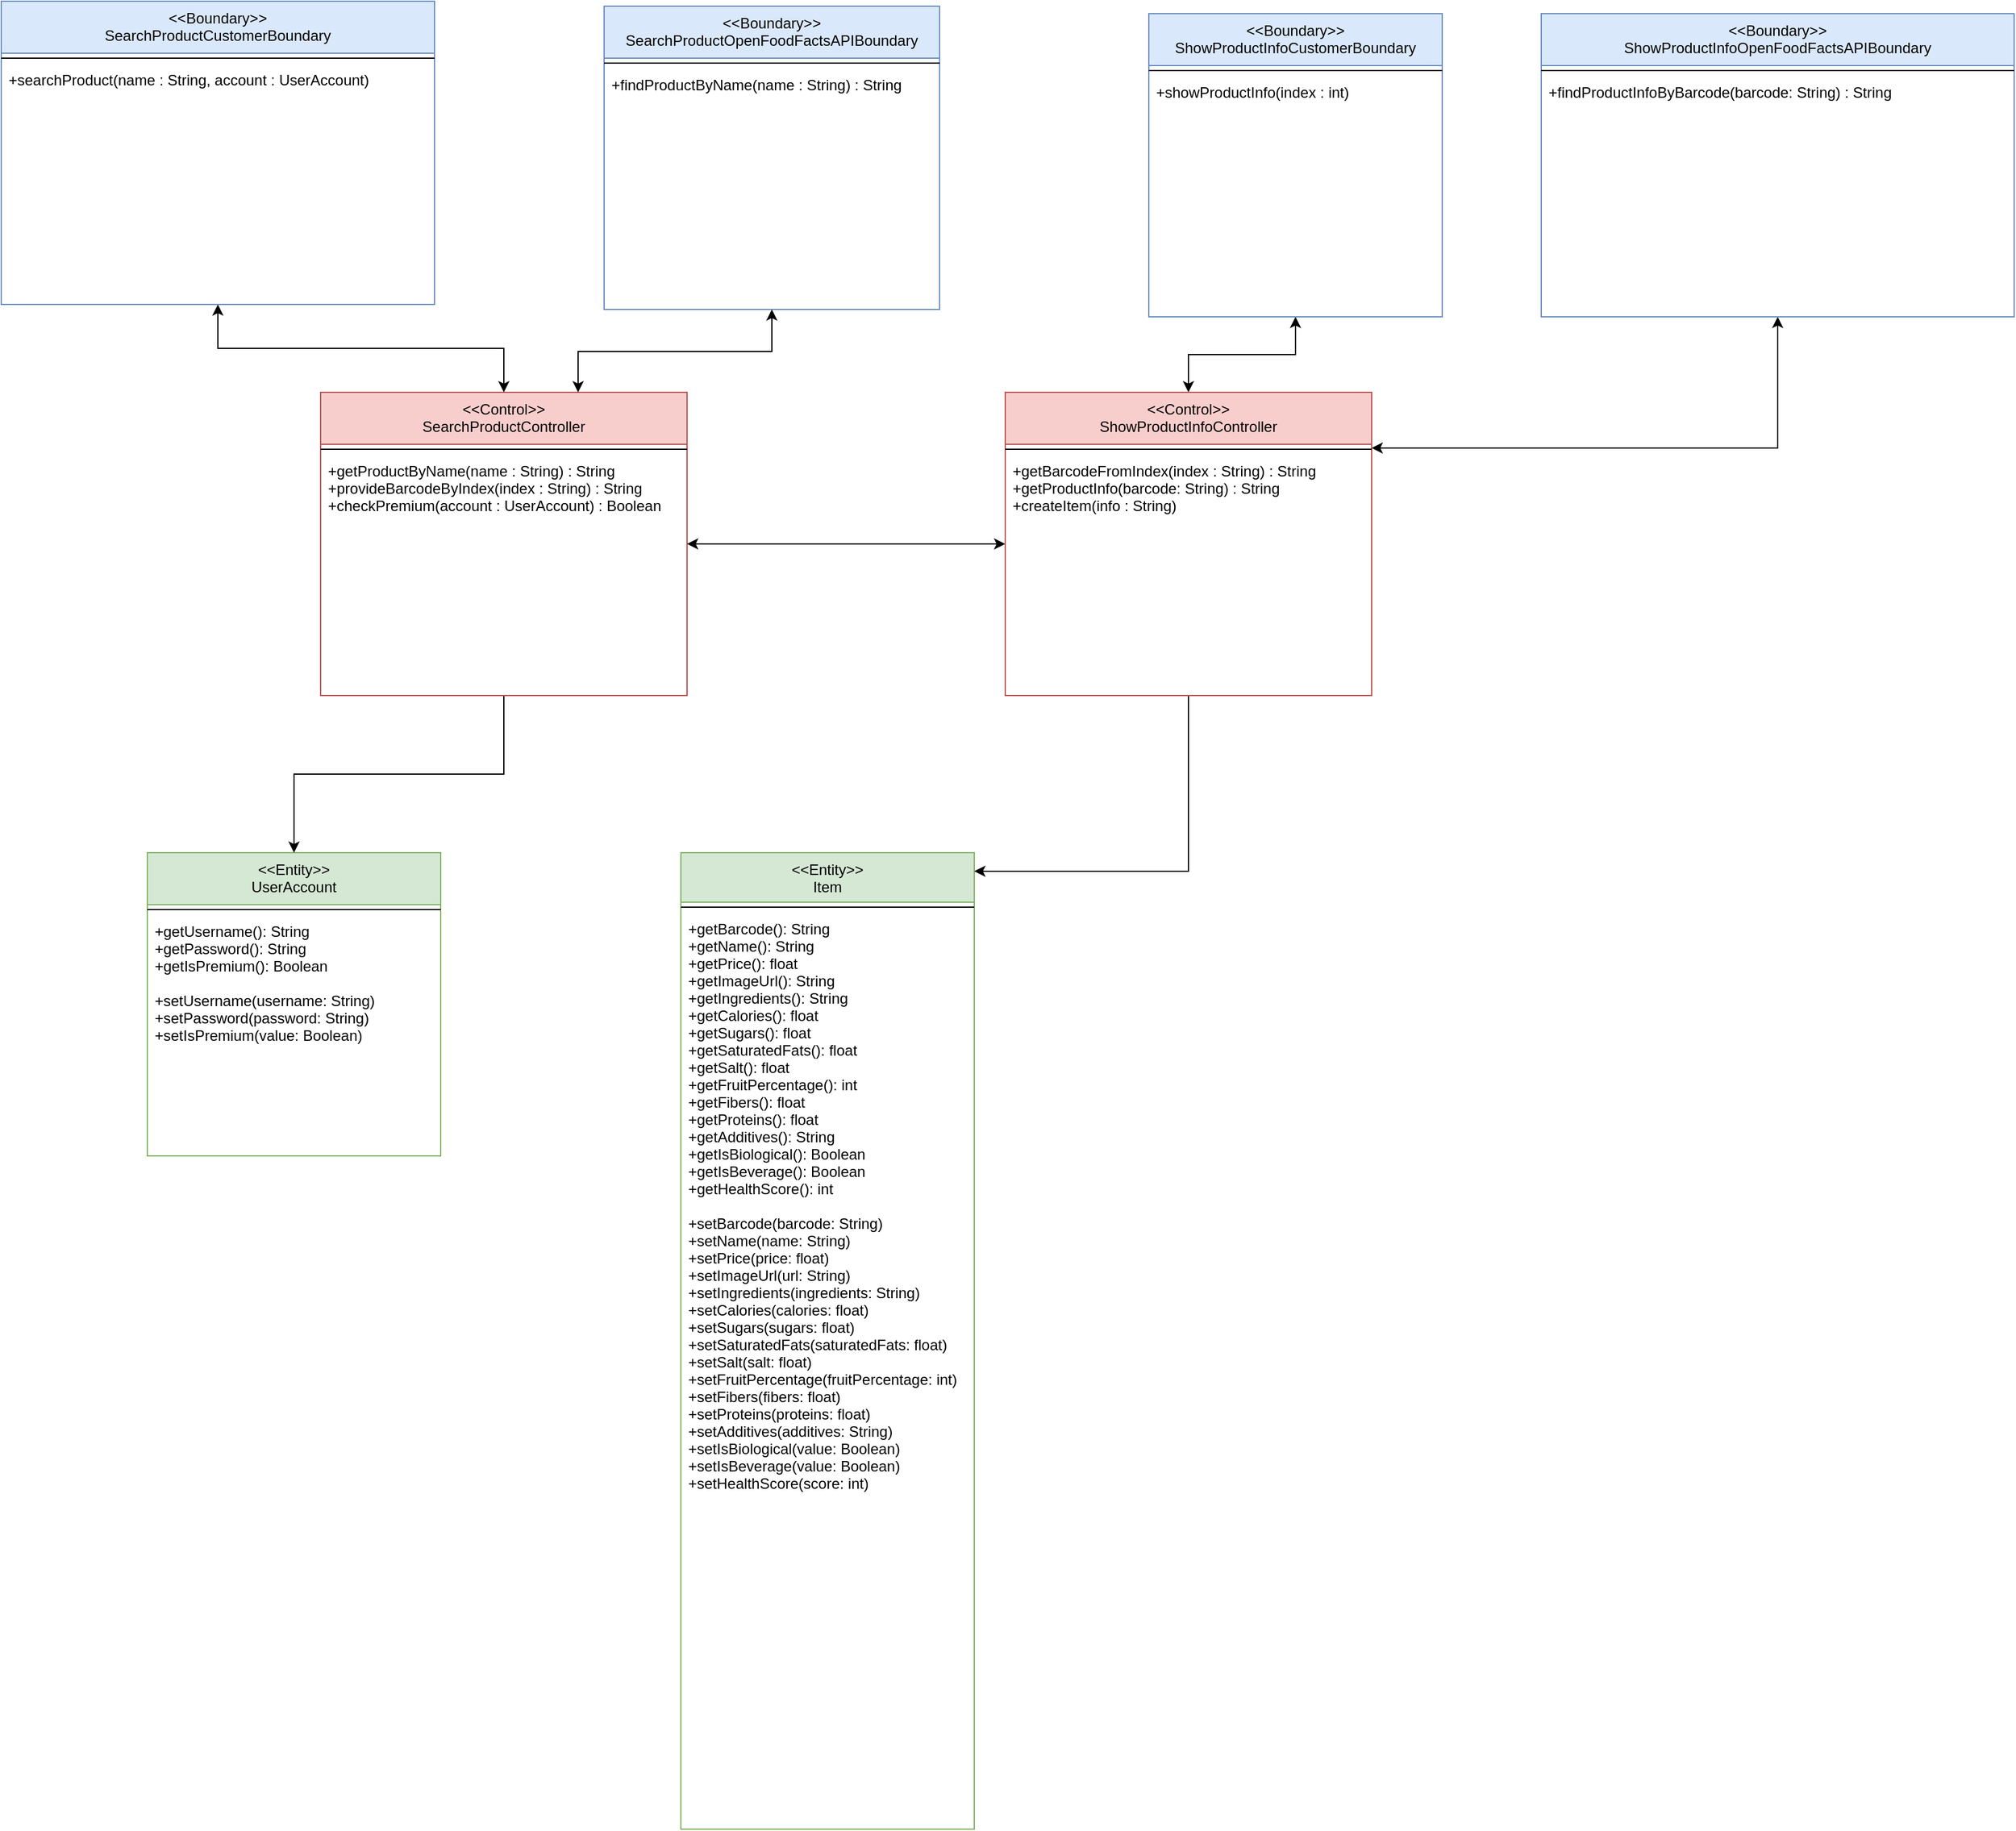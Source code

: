 <mxfile version="20.8.13" type="device"><diagram id="9ATUxC_BQeHrpqCySrRf" name="Pagina-3"><mxGraphModel dx="2074" dy="1124" grid="0" gridSize="10" guides="1" tooltips="1" connect="1" arrows="1" fold="1" page="1" pageScale="1" pageWidth="1169" pageHeight="827" math="0" shadow="0"><root><mxCell id="0"/><mxCell id="1" parent="0"/><mxCell id="0wGv4qHq0sfZZ5f9qhN5-1" value="&lt;&lt;Entity&gt;&gt;&#10;UserAccount" style="swimlane;fontStyle=0;align=center;verticalAlign=top;childLayout=stackLayout;horizontal=1;startSize=42;horizontalStack=0;resizeParent=1;resizeLast=0;collapsible=1;marginBottom=0;rounded=0;shadow=0;strokeWidth=1;fillColor=#d5e8d4;strokeColor=#82b366;" parent="1" vertex="1"><mxGeometry x="882" y="724" width="237" height="245" as="geometry"><mxRectangle x="894.5" y="841" width="160" height="54" as="alternateBounds"/></mxGeometry></mxCell><mxCell id="0wGv4qHq0sfZZ5f9qhN5-3" value="" style="line;html=1;strokeWidth=1;align=left;verticalAlign=middle;spacingTop=-1;spacingLeft=3;spacingRight=3;rotatable=0;labelPosition=right;points=[];portConstraint=eastwest;" parent="0wGv4qHq0sfZZ5f9qhN5-1" vertex="1"><mxGeometry y="42" width="237" height="8" as="geometry"/></mxCell><mxCell id="0wGv4qHq0sfZZ5f9qhN5-4" value="+getUsername(): String&#10;+getPassword(): String&#10;+getIsPremium(): Boolean&#10;&#10;+setUsername(username: String)&#10;+setPassword(password: String)&#10;+setIsPremium(value: Boolean)&#10;" style="text;align=left;verticalAlign=top;spacingLeft=4;spacingRight=4;overflow=hidden;rotatable=0;points=[[0,0.5],[1,0.5]];portConstraint=eastwest;" parent="0wGv4qHq0sfZZ5f9qhN5-1" vertex="1"><mxGeometry y="50" width="237" height="118" as="geometry"/></mxCell><mxCell id="0wGv4qHq0sfZZ5f9qhN5-8" value="&lt;&lt;Entity&gt;&gt;&#10;Item" style="swimlane;fontStyle=0;align=center;verticalAlign=top;childLayout=stackLayout;horizontal=1;startSize=40;horizontalStack=0;resizeParent=1;resizeLast=0;collapsible=1;marginBottom=0;rounded=0;shadow=0;strokeWidth=1;fillColor=#d5e8d4;strokeColor=#82b366;" parent="1" vertex="1"><mxGeometry x="1313" y="724" width="237" height="789" as="geometry"><mxRectangle x="1407.5" y="893" width="160" height="49.5" as="alternateBounds"/></mxGeometry></mxCell><mxCell id="0wGv4qHq0sfZZ5f9qhN5-10" value="" style="line;html=1;strokeWidth=1;align=left;verticalAlign=middle;spacingTop=-1;spacingLeft=3;spacingRight=3;rotatable=0;labelPosition=right;points=[];portConstraint=eastwest;" parent="0wGv4qHq0sfZZ5f9qhN5-8" vertex="1"><mxGeometry y="40" width="237" height="8" as="geometry"/></mxCell><mxCell id="0wGv4qHq0sfZZ5f9qhN5-11" value="+getBarcode(): String&#10;+getName(): String&#10;+getPrice(): float&#10;+getImageUrl(): String&#10;+getIngredients(): String&#10;+getCalories(): float&#10;+getSugars(): float&#10;+getSaturatedFats(): float&#10;+getSalt(): float&#10;+getFruitPercentage(): int&#10;+getFibers(): float&#10;+getProteins(): float&#10;+getAdditives(): String&#10;+getIsBiological(): Boolean&#10;+getIsBeverage(): Boolean&#10;+getHealthScore(): int&#10;&#10;+setBarcode(barcode: String)&#10;+setName(name: String)&#10;+setPrice(price: float)&#10;+setImageUrl(url: String)&#10;+setIngredients(ingredients: String)&#10;+setCalories(calories: float)&#10;+setSugars(sugars: float)&#10;+setSaturatedFats(saturatedFats: float)&#10;+setSalt(salt: float)&#10;+setFruitPercentage(fruitPercentage: int)&#10;+setFibers(fibers: float)&#10;+setProteins(proteins: float)&#10;+setAdditives(additives: String)&#10;+setIsBiological(value: Boolean)&#10;+setIsBeverage(value: Boolean)&#10;+setHealthScore(score: int)&#10; " style="text;align=left;verticalAlign=top;spacingLeft=4;spacingRight=4;overflow=hidden;rotatable=0;points=[[0,0.5],[1,0.5]];portConstraint=eastwest;" parent="0wGv4qHq0sfZZ5f9qhN5-8" vertex="1"><mxGeometry y="48" width="237" height="484" as="geometry"/></mxCell><mxCell id="Lshx-CbF77kqEwUvcFQ_-1" style="edgeStyle=orthogonalEdgeStyle;rounded=0;orthogonalLoop=1;jettySize=auto;html=1;" parent="1" source="ZNB9zK6mtr4_qiI8joUd-6" target="0wGv4qHq0sfZZ5f9qhN5-1" edge="1"><mxGeometry relative="1" as="geometry"/></mxCell><mxCell id="ZNB9zK6mtr4_qiI8joUd-6" value="&lt;&lt;Control&gt;&gt;&#10;SearchProductController" style="swimlane;fontStyle=0;align=center;verticalAlign=top;childLayout=stackLayout;horizontal=1;startSize=42;horizontalStack=0;resizeParent=1;resizeLast=0;collapsible=1;marginBottom=0;rounded=0;shadow=0;strokeWidth=1;fillColor=#f8cecc;strokeColor=#b85450;" parent="1" vertex="1"><mxGeometry x="1022" y="352" width="296" height="245" as="geometry"><mxRectangle x="894.5" y="841" width="160" height="54" as="alternateBounds"/></mxGeometry></mxCell><mxCell id="ZNB9zK6mtr4_qiI8joUd-8" value="" style="line;html=1;strokeWidth=1;align=left;verticalAlign=middle;spacingTop=-1;spacingLeft=3;spacingRight=3;rotatable=0;labelPosition=right;points=[];portConstraint=eastwest;" parent="ZNB9zK6mtr4_qiI8joUd-6" vertex="1"><mxGeometry y="42" width="296" height="8" as="geometry"/></mxCell><mxCell id="ZNB9zK6mtr4_qiI8joUd-9" value="+getProductByName(name : String) : String&#10;+provideBarcodeByIndex(index : String) : String&#10;+checkPremium(account : UserAccount) : Boolean" style="text;align=left;verticalAlign=top;spacingLeft=4;spacingRight=4;overflow=hidden;rotatable=0;points=[[0,0.5],[1,0.5]];portConstraint=eastwest;" parent="ZNB9zK6mtr4_qiI8joUd-6" vertex="1"><mxGeometry y="50" width="296" height="118" as="geometry"/></mxCell><mxCell id="H68f70zl6MkhEmkTlvmM-1" style="edgeStyle=orthogonalEdgeStyle;rounded=0;orthogonalLoop=1;jettySize=auto;html=1;startArrow=classic;startFill=1;endArrow=classic;endFill=1;" parent="1" source="ZNB9zK6mtr4_qiI8joUd-10" target="ZNB9zK6mtr4_qiI8joUd-6" edge="1"><mxGeometry relative="1" as="geometry"/></mxCell><mxCell id="ZNB9zK6mtr4_qiI8joUd-10" value="&lt;&lt;Boundary&gt;&gt;&#10;SearchProductCustomerBoundary" style="swimlane;fontStyle=0;align=center;verticalAlign=top;childLayout=stackLayout;horizontal=1;startSize=42;horizontalStack=0;resizeParent=1;resizeLast=0;collapsible=1;marginBottom=0;rounded=0;shadow=0;strokeWidth=1;fillColor=#dae8fc;strokeColor=#6c8ebf;" parent="1" vertex="1"><mxGeometry x="764" y="36" width="350" height="245" as="geometry"><mxRectangle x="894.5" y="841" width="160" height="54" as="alternateBounds"/></mxGeometry></mxCell><mxCell id="ZNB9zK6mtr4_qiI8joUd-12" value="" style="line;html=1;strokeWidth=1;align=left;verticalAlign=middle;spacingTop=-1;spacingLeft=3;spacingRight=3;rotatable=0;labelPosition=right;points=[];portConstraint=eastwest;" parent="ZNB9zK6mtr4_qiI8joUd-10" vertex="1"><mxGeometry y="42" width="350" height="8" as="geometry"/></mxCell><mxCell id="ZNB9zK6mtr4_qiI8joUd-13" value="+searchProduct(name : String, account : UserAccount)" style="text;align=left;verticalAlign=top;spacingLeft=4;spacingRight=4;overflow=hidden;rotatable=0;points=[[0,0.5],[1,0.5]];portConstraint=eastwest;" parent="ZNB9zK6mtr4_qiI8joUd-10" vertex="1"><mxGeometry y="50" width="350" height="118" as="geometry"/></mxCell><mxCell id="H68f70zl6MkhEmkTlvmM-5" style="edgeStyle=orthogonalEdgeStyle;rounded=0;orthogonalLoop=1;jettySize=auto;html=1;startArrow=classic;startFill=1;endArrow=classic;endFill=1;" parent="1" source="ZNB9zK6mtr4_qiI8joUd-18" target="ZNB9zK6mtr4_qiI8joUd-6" edge="1"><mxGeometry relative="1" as="geometry"><Array as="points"><mxPoint x="1387" y="319"/><mxPoint x="1230" y="319"/></Array></mxGeometry></mxCell><mxCell id="ZNB9zK6mtr4_qiI8joUd-18" value="&lt;&lt;Boundary&gt;&gt;&#10;SearchProductOpenFoodFactsAPIBoundary" style="swimlane;fontStyle=0;align=center;verticalAlign=top;childLayout=stackLayout;horizontal=1;startSize=42;horizontalStack=0;resizeParent=1;resizeLast=0;collapsible=1;marginBottom=0;rounded=0;shadow=0;strokeWidth=1;fillColor=#dae8fc;strokeColor=#6c8ebf;" parent="1" vertex="1"><mxGeometry x="1251" y="40" width="271" height="245" as="geometry"><mxRectangle x="894.5" y="841" width="160" height="54" as="alternateBounds"/></mxGeometry></mxCell><mxCell id="ZNB9zK6mtr4_qiI8joUd-19" value="" style="line;html=1;strokeWidth=1;align=left;verticalAlign=middle;spacingTop=-1;spacingLeft=3;spacingRight=3;rotatable=0;labelPosition=right;points=[];portConstraint=eastwest;" parent="ZNB9zK6mtr4_qiI8joUd-18" vertex="1"><mxGeometry y="42" width="271" height="8" as="geometry"/></mxCell><mxCell id="ZNB9zK6mtr4_qiI8joUd-20" value="+findProductByName(name : String) : String" style="text;align=left;verticalAlign=top;spacingLeft=4;spacingRight=4;overflow=hidden;rotatable=0;points=[[0,0.5],[1,0.5]];portConstraint=eastwest;" parent="ZNB9zK6mtr4_qiI8joUd-18" vertex="1"><mxGeometry y="50" width="271" height="118" as="geometry"/></mxCell><mxCell id="H68f70zl6MkhEmkTlvmM-9" style="edgeStyle=orthogonalEdgeStyle;rounded=0;orthogonalLoop=1;jettySize=auto;html=1;startArrow=classic;startFill=1;endArrow=classic;endFill=1;" parent="1" source="H68f70zl6MkhEmkTlvmM-2" target="H68f70zl6MkhEmkTlvmM-6" edge="1"><mxGeometry relative="1" as="geometry"/></mxCell><mxCell id="H68f70zl6MkhEmkTlvmM-2" value="&lt;&lt;Boundary&gt;&gt;&#10;ShowProductInfoCustomerBoundary" style="swimlane;fontStyle=0;align=center;verticalAlign=top;childLayout=stackLayout;horizontal=1;startSize=42;horizontalStack=0;resizeParent=1;resizeLast=0;collapsible=1;marginBottom=0;rounded=0;shadow=0;strokeWidth=1;fillColor=#dae8fc;strokeColor=#6c8ebf;" parent="1" vertex="1"><mxGeometry x="1691" y="46" width="237" height="245" as="geometry"><mxRectangle x="894.5" y="841" width="160" height="54" as="alternateBounds"/></mxGeometry></mxCell><mxCell id="H68f70zl6MkhEmkTlvmM-3" value="" style="line;html=1;strokeWidth=1;align=left;verticalAlign=middle;spacingTop=-1;spacingLeft=3;spacingRight=3;rotatable=0;labelPosition=right;points=[];portConstraint=eastwest;" parent="H68f70zl6MkhEmkTlvmM-2" vertex="1"><mxGeometry y="42" width="237" height="8" as="geometry"/></mxCell><mxCell id="H68f70zl6MkhEmkTlvmM-4" value="+showProductInfo(index : int)" style="text;align=left;verticalAlign=top;spacingLeft=4;spacingRight=4;overflow=hidden;rotatable=0;points=[[0,0.5],[1,0.5]];portConstraint=eastwest;" parent="H68f70zl6MkhEmkTlvmM-2" vertex="1"><mxGeometry y="50" width="237" height="118" as="geometry"/></mxCell><mxCell id="H68f70zl6MkhEmkTlvmM-13" style="edgeStyle=orthogonalEdgeStyle;rounded=0;orthogonalLoop=1;jettySize=auto;html=1;startArrow=classic;startFill=1;endArrow=classic;endFill=1;" parent="1" source="H68f70zl6MkhEmkTlvmM-6" target="H68f70zl6MkhEmkTlvmM-10" edge="1"><mxGeometry relative="1" as="geometry"><Array as="points"><mxPoint x="2199" y="397"/></Array></mxGeometry></mxCell><mxCell id="H68f70zl6MkhEmkTlvmM-14" style="edgeStyle=orthogonalEdgeStyle;rounded=0;orthogonalLoop=1;jettySize=auto;html=1;startArrow=classic;startFill=1;endArrow=classic;endFill=1;" parent="1" source="H68f70zl6MkhEmkTlvmM-6" target="ZNB9zK6mtr4_qiI8joUd-6" edge="1"><mxGeometry relative="1" as="geometry"/></mxCell><mxCell id="Lshx-CbF77kqEwUvcFQ_-2" style="edgeStyle=orthogonalEdgeStyle;rounded=0;orthogonalLoop=1;jettySize=auto;html=1;startArrow=none;startFill=0;" parent="1" source="H68f70zl6MkhEmkTlvmM-6" target="0wGv4qHq0sfZZ5f9qhN5-8" edge="1"><mxGeometry relative="1" as="geometry"><Array as="points"><mxPoint x="1723" y="739"/></Array></mxGeometry></mxCell><mxCell id="H68f70zl6MkhEmkTlvmM-6" value="&lt;&lt;Control&gt;&gt;&#10;ShowProductInfoController" style="swimlane;fontStyle=0;align=center;verticalAlign=top;childLayout=stackLayout;horizontal=1;startSize=42;horizontalStack=0;resizeParent=1;resizeLast=0;collapsible=1;marginBottom=0;rounded=0;shadow=0;strokeWidth=1;fillColor=#f8cecc;strokeColor=#b85450;" parent="1" vertex="1"><mxGeometry x="1575" y="352" width="296" height="245" as="geometry"><mxRectangle x="894.5" y="841" width="160" height="54" as="alternateBounds"/></mxGeometry></mxCell><mxCell id="H68f70zl6MkhEmkTlvmM-7" value="" style="line;html=1;strokeWidth=1;align=left;verticalAlign=middle;spacingTop=-1;spacingLeft=3;spacingRight=3;rotatable=0;labelPosition=right;points=[];portConstraint=eastwest;" parent="H68f70zl6MkhEmkTlvmM-6" vertex="1"><mxGeometry y="42" width="296" height="8" as="geometry"/></mxCell><mxCell id="H68f70zl6MkhEmkTlvmM-8" value="+getBarcodeFromIndex(index : String) : String&#10;+getProductInfo(barcode: String) : String&#10;+createItem(info : String)" style="text;align=left;verticalAlign=top;spacingLeft=4;spacingRight=4;overflow=hidden;rotatable=0;points=[[0,0.5],[1,0.5]];portConstraint=eastwest;" parent="H68f70zl6MkhEmkTlvmM-6" vertex="1"><mxGeometry y="50" width="296" height="118" as="geometry"/></mxCell><mxCell id="H68f70zl6MkhEmkTlvmM-10" value="&lt;&lt;Boundary&gt;&gt;&#10;ShowProductInfoOpenFoodFactsAPIBoundary" style="swimlane;fontStyle=0;align=center;verticalAlign=top;childLayout=stackLayout;horizontal=1;startSize=42;horizontalStack=0;resizeParent=1;resizeLast=0;collapsible=1;marginBottom=0;rounded=0;shadow=0;strokeWidth=1;fillColor=#dae8fc;strokeColor=#6c8ebf;" parent="1" vertex="1"><mxGeometry x="2008" y="46" width="382" height="245" as="geometry"><mxRectangle x="894.5" y="841" width="160" height="54" as="alternateBounds"/></mxGeometry></mxCell><mxCell id="H68f70zl6MkhEmkTlvmM-11" value="" style="line;html=1;strokeWidth=1;align=left;verticalAlign=middle;spacingTop=-1;spacingLeft=3;spacingRight=3;rotatable=0;labelPosition=right;points=[];portConstraint=eastwest;" parent="H68f70zl6MkhEmkTlvmM-10" vertex="1"><mxGeometry y="42" width="382" height="8" as="geometry"/></mxCell><mxCell id="H68f70zl6MkhEmkTlvmM-12" value="+findProductInfoByBarcode(barcode: String) : String" style="text;align=left;verticalAlign=top;spacingLeft=4;spacingRight=4;overflow=hidden;rotatable=0;points=[[0,0.5],[1,0.5]];portConstraint=eastwest;" parent="H68f70zl6MkhEmkTlvmM-10" vertex="1"><mxGeometry y="50" width="382" height="118" as="geometry"/></mxCell></root></mxGraphModel></diagram></mxfile>